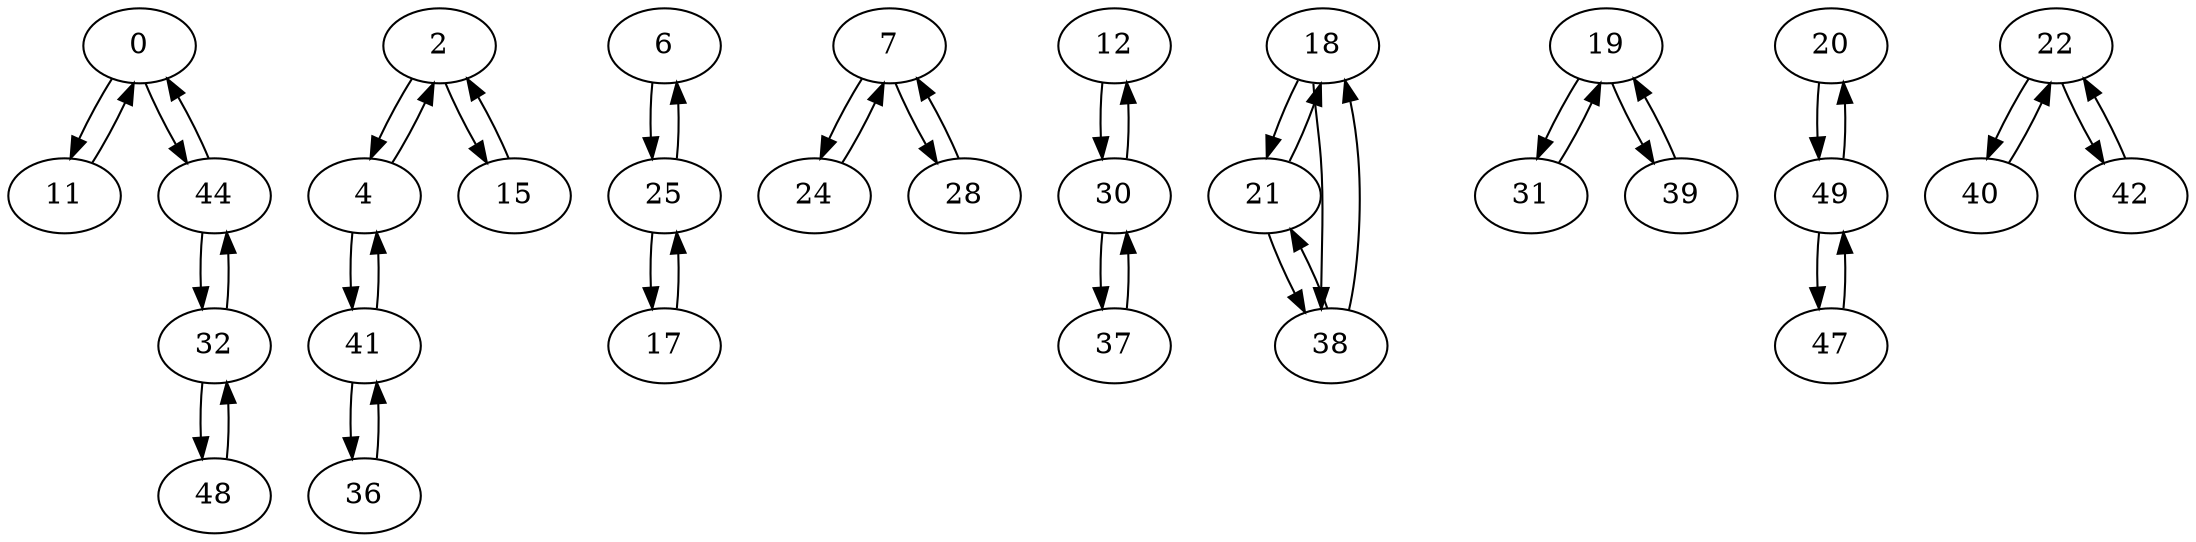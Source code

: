 digraph G {
  0 -> 11;
  0 -> 44;
  2 -> 4;
  2 -> 15;
  4 -> 2;
  4 -> 41;
  6 -> 25;
  7 -> 24;
  7 -> 28;
  11 -> 0;
  12 -> 30;
  15 -> 2;
  17 -> 25;
  18 -> 21;
  18 -> 38;
  19 -> 31;
  19 -> 39;
  20 -> 49;
  21 -> 18;
  21 -> 38;
  22 -> 40;
  22 -> 42;
  24 -> 7;
  25 -> 6;
  25 -> 17;
  28 -> 7;
  30 -> 12;
  30 -> 37;
  31 -> 19;
  32 -> 44;
  32 -> 48;
  36 -> 41;
  37 -> 30;
  38 -> 18;
  38 -> 21;
  39 -> 19;
  40 -> 22;
  41 -> 4;
  41 -> 36;
  42 -> 22;
  44 -> 0;
  44 -> 32;
  47 -> 49;
  48 -> 32;
  49 -> 20;
  49 -> 47;
}